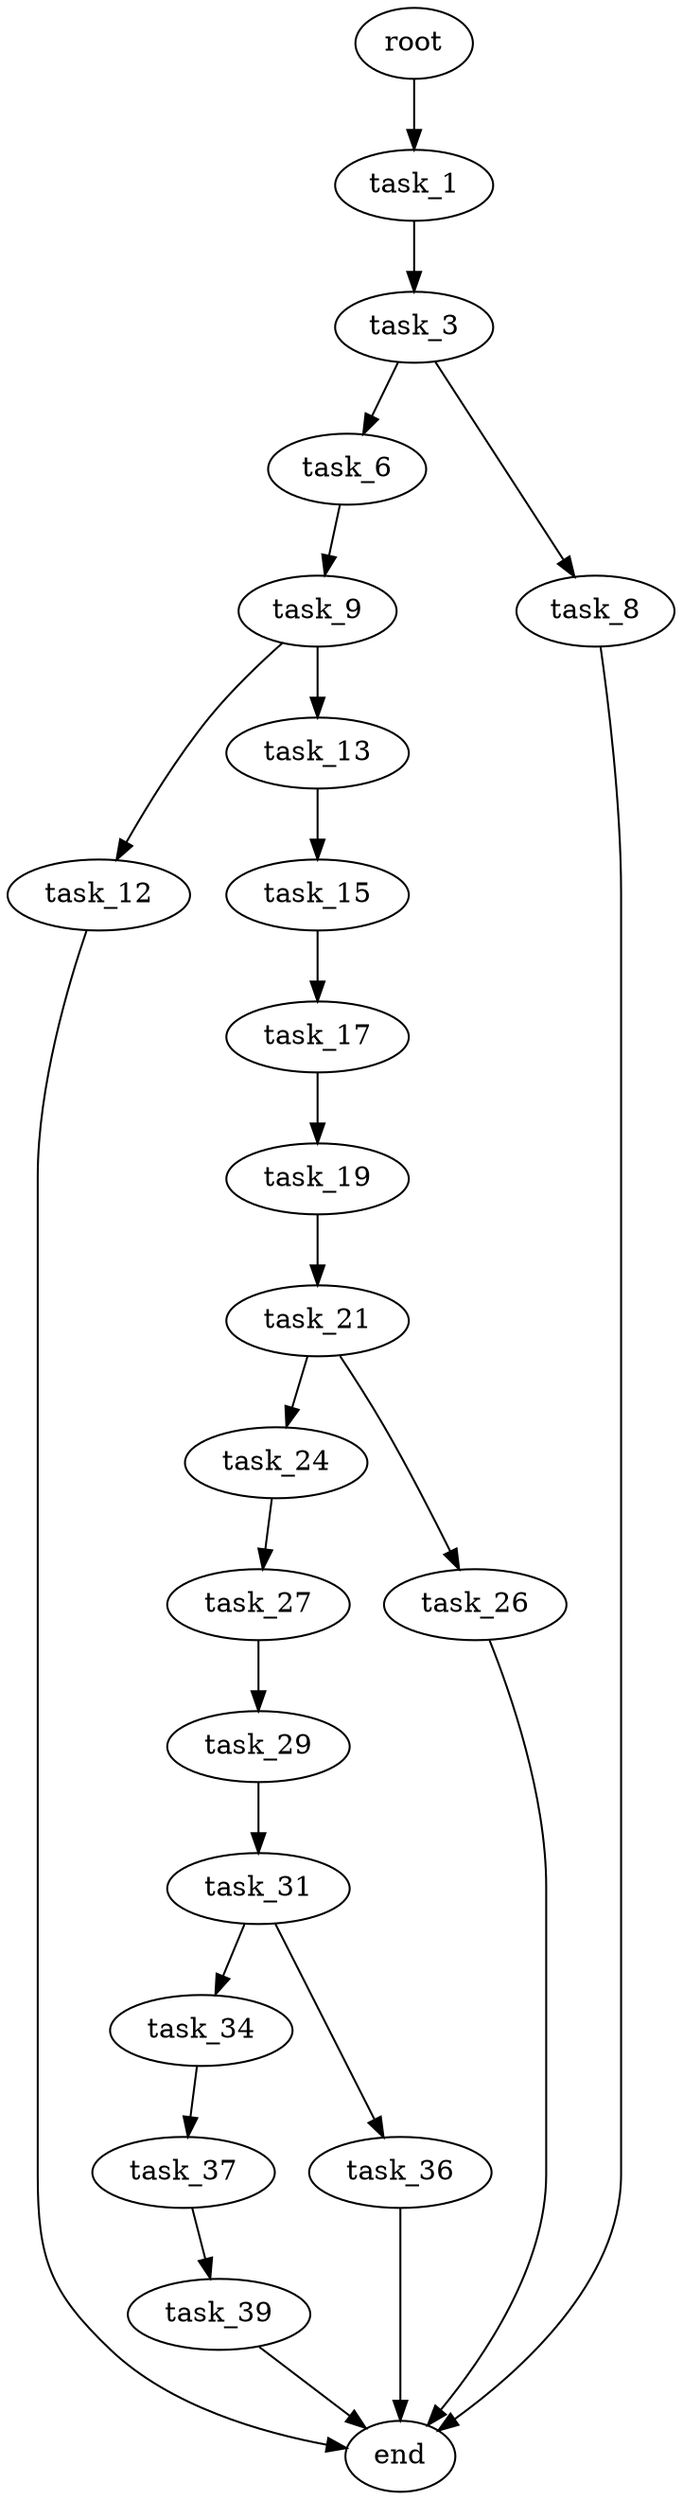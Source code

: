 digraph G {
  root [size="0.000000"];
  task_1 [size="662670209391.000000"];
  task_3 [size="1335236964.000000"];
  task_6 [size="368293445632.000000"];
  task_8 [size="14196742640.000000"];
  task_9 [size="1345950276.000000"];
  task_12 [size="231928233984.000000"];
  task_13 [size="424531376897.000000"];
  task_15 [size="368293445632.000000"];
  task_17 [size="1132698993259.000000"];
  task_19 [size="68719476736.000000"];
  task_21 [size="245165731184.000000"];
  task_24 [size="10173706510.000000"];
  task_26 [size="1073741824000.000000"];
  task_27 [size="14641048533.000000"];
  task_29 [size="231928233984.000000"];
  task_31 [size="1073741824000.000000"];
  task_34 [size="28991029248.000000"];
  task_36 [size="7889057075.000000"];
  task_37 [size="5047097452.000000"];
  task_39 [size="7333743161.000000"];
  end [size="0.000000"];

  root -> task_1 [size="1.000000"];
  task_1 -> task_3 [size="679477248.000000"];
  task_3 -> task_6 [size="33554432.000000"];
  task_3 -> task_8 [size="33554432.000000"];
  task_6 -> task_9 [size="411041792.000000"];
  task_8 -> end [size="1.000000"];
  task_9 -> task_12 [size="33554432.000000"];
  task_9 -> task_13 [size="33554432.000000"];
  task_12 -> end [size="1.000000"];
  task_13 -> task_15 [size="301989888.000000"];
  task_15 -> task_17 [size="411041792.000000"];
  task_17 -> task_19 [size="679477248.000000"];
  task_19 -> task_21 [size="134217728.000000"];
  task_21 -> task_24 [size="411041792.000000"];
  task_21 -> task_26 [size="411041792.000000"];
  task_24 -> task_27 [size="411041792.000000"];
  task_26 -> end [size="1.000000"];
  task_27 -> task_29 [size="536870912.000000"];
  task_29 -> task_31 [size="301989888.000000"];
  task_31 -> task_34 [size="838860800.000000"];
  task_31 -> task_36 [size="838860800.000000"];
  task_34 -> task_37 [size="75497472.000000"];
  task_36 -> end [size="1.000000"];
  task_37 -> task_39 [size="134217728.000000"];
  task_39 -> end [size="1.000000"];
}
